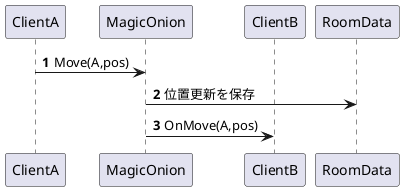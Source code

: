 @startuml
'https://plantuml.com/sequence-diagram

autonumber

participant ClientA
participant MagicOnion
participant ClientB
participant RoomData

ClientA->MagicOnion:Move(A,pos)
MagicOnion->RoomData:位置更新を保存
ClientB<-MagicOnion:OnMove(A,pos)

@enduml
